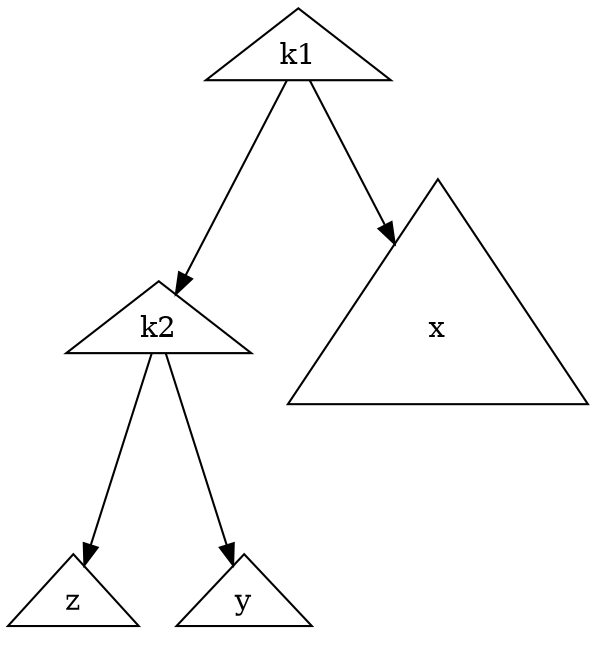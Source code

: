 digraph avl_rotate{
   node[shape=triangle];
   k1->k2;
   k2->z;
   k2->y;
   k1->x;
   x[height=2.0,width=2.0];
}
